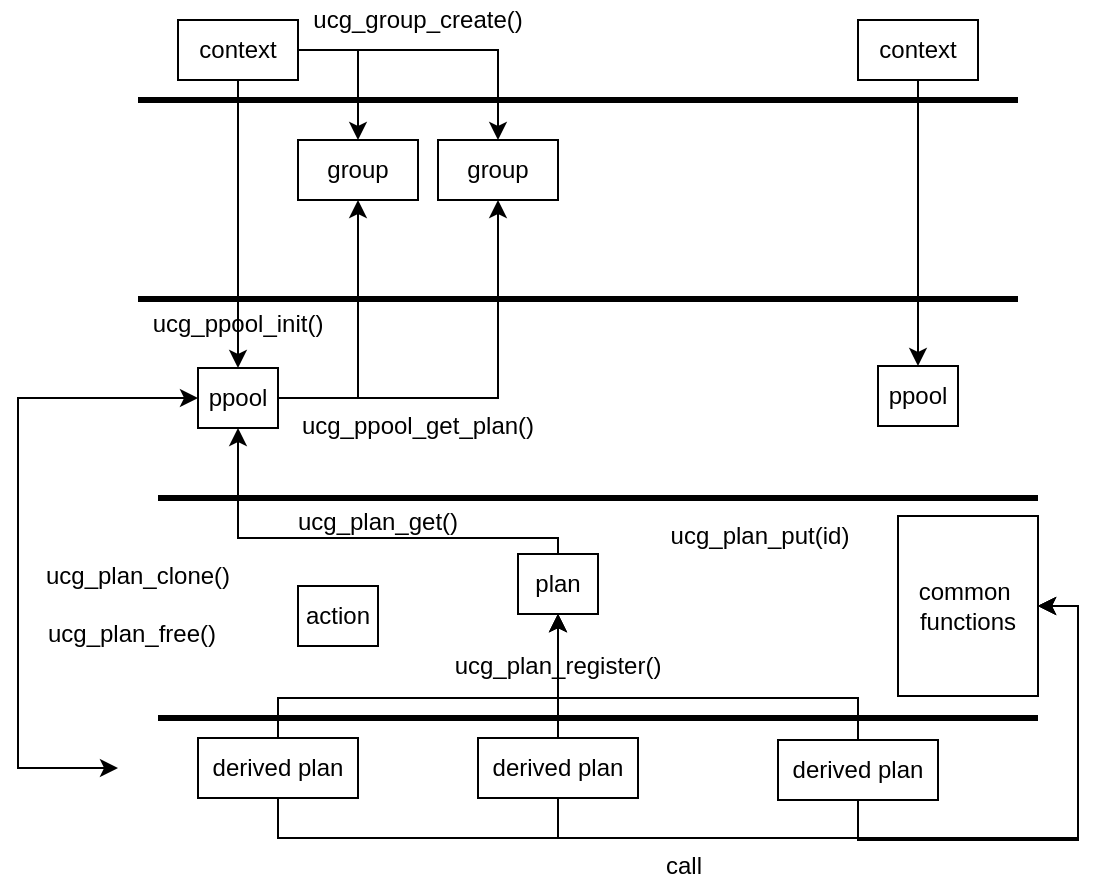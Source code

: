 <mxfile version="12.2.4" pages="2"><diagram id="s-GVUmJEa2JdEiTdODQj" name="Arch"><mxGraphModel dx="1127" dy="765" grid="1" gridSize="10" guides="1" tooltips="1" connect="1" arrows="1" fold="1" page="1" pageScale="1" pageWidth="827" pageHeight="1169" math="0" shadow="0"><root><mxCell id="w1Ytswdk_GIdebwkZiN6-0"/><mxCell id="w1Ytswdk_GIdebwkZiN6-1" parent="w1Ytswdk_GIdebwkZiN6-0"/><mxCell id="w1Ytswdk_GIdebwkZiN6-3" value="" style="endArrow=none;html=1;strokeWidth=3;" parent="w1Ytswdk_GIdebwkZiN6-1" edge="1"><mxGeometry width="50" height="50" relative="1" as="geometry"><mxPoint x="170" y="400" as="sourcePoint"/><mxPoint x="610" y="400" as="targetPoint"/></mxGeometry></mxCell><mxCell id="w1Ytswdk_GIdebwkZiN6-4" value="" style="endArrow=none;html=1;strokeWidth=3;" parent="w1Ytswdk_GIdebwkZiN6-1" edge="1"><mxGeometry width="50" height="50" relative="1" as="geometry"><mxPoint x="170" y="510" as="sourcePoint"/><mxPoint x="610" y="510" as="targetPoint"/></mxGeometry></mxCell><mxCell id="4LLLlS0zeZYLp6g276TQ-3" style="edgeStyle=orthogonalEdgeStyle;rounded=0;orthogonalLoop=1;jettySize=auto;html=1;exitX=0.5;exitY=0;exitDx=0;exitDy=0;entryX=0.5;entryY=1;entryDx=0;entryDy=0;strokeWidth=1;" parent="w1Ytswdk_GIdebwkZiN6-1" source="w1Ytswdk_GIdebwkZiN6-5" target="w1Ytswdk_GIdebwkZiN6-22" edge="1"><mxGeometry relative="1" as="geometry"><Array as="points"><mxPoint x="370" y="420"/><mxPoint x="210" y="420"/></Array></mxGeometry></mxCell><mxCell id="w1Ytswdk_GIdebwkZiN6-5" value="plan" style="rounded=0;whiteSpace=wrap;html=1;align=center;" parent="w1Ytswdk_GIdebwkZiN6-1" vertex="1"><mxGeometry x="350" y="428" width="40" height="30" as="geometry"/></mxCell><mxCell id="w1Ytswdk_GIdebwkZiN6-11" style="edgeStyle=orthogonalEdgeStyle;rounded=0;orthogonalLoop=1;jettySize=auto;html=1;exitX=0.5;exitY=0;exitDx=0;exitDy=0;entryX=0.5;entryY=1;entryDx=0;entryDy=0;strokeWidth=1;" parent="w1Ytswdk_GIdebwkZiN6-1" source="w1Ytswdk_GIdebwkZiN6-6" target="w1Ytswdk_GIdebwkZiN6-5" edge="1"><mxGeometry relative="1" as="geometry"><Array as="points"><mxPoint x="230" y="500"/><mxPoint x="370" y="500"/></Array></mxGeometry></mxCell><mxCell id="w1Ytswdk_GIdebwkZiN6-52" style="edgeStyle=orthogonalEdgeStyle;rounded=0;orthogonalLoop=1;jettySize=auto;html=1;exitX=0.5;exitY=1;exitDx=0;exitDy=0;entryX=1;entryY=0.5;entryDx=0;entryDy=0;strokeWidth=1;" parent="w1Ytswdk_GIdebwkZiN6-1" source="w1Ytswdk_GIdebwkZiN6-6" target="w1Ytswdk_GIdebwkZiN6-34" edge="1"><mxGeometry relative="1" as="geometry"/></mxCell><mxCell id="w1Ytswdk_GIdebwkZiN6-6" value="derived plan" style="rounded=0;whiteSpace=wrap;html=1;align=center;" parent="w1Ytswdk_GIdebwkZiN6-1" vertex="1"><mxGeometry x="190" y="520" width="80" height="30" as="geometry"/></mxCell><mxCell id="w1Ytswdk_GIdebwkZiN6-12" style="edgeStyle=orthogonalEdgeStyle;rounded=0;orthogonalLoop=1;jettySize=auto;html=1;exitX=0.5;exitY=0;exitDx=0;exitDy=0;entryX=0.5;entryY=1;entryDx=0;entryDy=0;strokeWidth=1;" parent="w1Ytswdk_GIdebwkZiN6-1" source="w1Ytswdk_GIdebwkZiN6-8" target="w1Ytswdk_GIdebwkZiN6-5" edge="1"><mxGeometry relative="1" as="geometry"/></mxCell><mxCell id="w1Ytswdk_GIdebwkZiN6-53" style="edgeStyle=orthogonalEdgeStyle;rounded=0;orthogonalLoop=1;jettySize=auto;html=1;exitX=0.5;exitY=1;exitDx=0;exitDy=0;entryX=1;entryY=0.5;entryDx=0;entryDy=0;strokeWidth=1;" parent="w1Ytswdk_GIdebwkZiN6-1" source="w1Ytswdk_GIdebwkZiN6-8" target="w1Ytswdk_GIdebwkZiN6-34" edge="1"><mxGeometry relative="1" as="geometry"/></mxCell><mxCell id="w1Ytswdk_GIdebwkZiN6-8" value="derived plan" style="rounded=0;whiteSpace=wrap;html=1;align=center;strokeWidth=1;" parent="w1Ytswdk_GIdebwkZiN6-1" vertex="1"><mxGeometry x="330" y="520" width="80" height="30" as="geometry"/></mxCell><mxCell id="w1Ytswdk_GIdebwkZiN6-13" style="edgeStyle=orthogonalEdgeStyle;rounded=0;orthogonalLoop=1;jettySize=auto;html=1;exitX=0.5;exitY=0;exitDx=0;exitDy=0;entryX=0.5;entryY=1;entryDx=0;entryDy=0;strokeWidth=1;" parent="w1Ytswdk_GIdebwkZiN6-1" source="w1Ytswdk_GIdebwkZiN6-10" target="w1Ytswdk_GIdebwkZiN6-5" edge="1"><mxGeometry relative="1" as="geometry"><Array as="points"><mxPoint x="520" y="500"/><mxPoint x="370" y="500"/></Array></mxGeometry></mxCell><mxCell id="w1Ytswdk_GIdebwkZiN6-51" style="edgeStyle=orthogonalEdgeStyle;rounded=0;orthogonalLoop=1;jettySize=auto;html=1;exitX=0.5;exitY=1;exitDx=0;exitDy=0;entryX=1;entryY=0.5;entryDx=0;entryDy=0;strokeWidth=1;" parent="w1Ytswdk_GIdebwkZiN6-1" source="w1Ytswdk_GIdebwkZiN6-10" target="w1Ytswdk_GIdebwkZiN6-34" edge="1"><mxGeometry relative="1" as="geometry"/></mxCell><mxCell id="w1Ytswdk_GIdebwkZiN6-10" value="derived plan" style="rounded=0;whiteSpace=wrap;html=1;align=center;" parent="w1Ytswdk_GIdebwkZiN6-1" vertex="1"><mxGeometry x="480" y="521" width="80" height="30" as="geometry"/></mxCell><mxCell id="w1Ytswdk_GIdebwkZiN6-16" value="ucg_plan_register()" style="text;html=1;strokeColor=none;fillColor=none;align=center;verticalAlign=middle;whiteSpace=wrap;rounded=0;" parent="w1Ytswdk_GIdebwkZiN6-1" vertex="1"><mxGeometry x="350" y="474" width="40" height="20" as="geometry"/></mxCell><mxCell id="w1Ytswdk_GIdebwkZiN6-20" value="ucg_plan_put(id)" style="text;html=1;strokeColor=none;fillColor=none;align=center;verticalAlign=middle;whiteSpace=wrap;rounded=0;" parent="w1Ytswdk_GIdebwkZiN6-1" vertex="1"><mxGeometry x="451" y="409" width="40" height="20" as="geometry"/></mxCell><mxCell id="4LLLlS0zeZYLp6g276TQ-1" style="edgeStyle=orthogonalEdgeStyle;rounded=0;orthogonalLoop=1;jettySize=auto;html=1;exitX=1;exitY=0.5;exitDx=0;exitDy=0;entryX=0.5;entryY=1;entryDx=0;entryDy=0;strokeWidth=1;" parent="w1Ytswdk_GIdebwkZiN6-1" source="w1Ytswdk_GIdebwkZiN6-22" target="w1Ytswdk_GIdebwkZiN6-39" edge="1"><mxGeometry relative="1" as="geometry"/></mxCell><mxCell id="4LLLlS0zeZYLp6g276TQ-2" style="edgeStyle=orthogonalEdgeStyle;rounded=0;orthogonalLoop=1;jettySize=auto;html=1;exitX=1;exitY=0.5;exitDx=0;exitDy=0;entryX=0.5;entryY=1;entryDx=0;entryDy=0;strokeWidth=1;" parent="w1Ytswdk_GIdebwkZiN6-1" source="w1Ytswdk_GIdebwkZiN6-22" target="w1Ytswdk_GIdebwkZiN6-43" edge="1"><mxGeometry relative="1" as="geometry"/></mxCell><mxCell id="4LLLlS0zeZYLp6g276TQ-9" style="edgeStyle=orthogonalEdgeStyle;rounded=0;orthogonalLoop=1;jettySize=auto;html=1;exitX=0;exitY=0.5;exitDx=0;exitDy=0;strokeWidth=1;startArrow=classic;startFill=1;" parent="w1Ytswdk_GIdebwkZiN6-1" source="w1Ytswdk_GIdebwkZiN6-22" edge="1"><mxGeometry relative="1" as="geometry"><mxPoint x="150" y="535" as="targetPoint"/><Array as="points"><mxPoint x="100" y="350"/><mxPoint x="100" y="535"/></Array></mxGeometry></mxCell><mxCell id="w1Ytswdk_GIdebwkZiN6-22" value="ppool" style="rounded=0;whiteSpace=wrap;html=1;align=center;" parent="w1Ytswdk_GIdebwkZiN6-1" vertex="1"><mxGeometry x="190" y="335" width="40" height="30" as="geometry"/></mxCell><mxCell id="w1Ytswdk_GIdebwkZiN6-23" value="ppool" style="rounded=0;whiteSpace=wrap;html=1;align=center;" parent="w1Ytswdk_GIdebwkZiN6-1" vertex="1"><mxGeometry x="530" y="334" width="40" height="30" as="geometry"/></mxCell><mxCell id="w1Ytswdk_GIdebwkZiN6-42" style="edgeStyle=orthogonalEdgeStyle;rounded=0;orthogonalLoop=1;jettySize=auto;html=1;exitX=0.5;exitY=1;exitDx=0;exitDy=0;entryX=0.5;entryY=0;entryDx=0;entryDy=0;strokeWidth=1;" parent="w1Ytswdk_GIdebwkZiN6-1" source="w1Ytswdk_GIdebwkZiN6-24" target="w1Ytswdk_GIdebwkZiN6-22" edge="1"><mxGeometry relative="1" as="geometry"/></mxCell><mxCell id="w1Ytswdk_GIdebwkZiN6-45" style="edgeStyle=orthogonalEdgeStyle;rounded=0;orthogonalLoop=1;jettySize=auto;html=1;exitX=1;exitY=0.5;exitDx=0;exitDy=0;entryX=0.5;entryY=0;entryDx=0;entryDy=0;strokeWidth=1;" parent="w1Ytswdk_GIdebwkZiN6-1" source="w1Ytswdk_GIdebwkZiN6-24" target="w1Ytswdk_GIdebwkZiN6-39" edge="1"><mxGeometry relative="1" as="geometry"/></mxCell><mxCell id="w1Ytswdk_GIdebwkZiN6-46" style="edgeStyle=orthogonalEdgeStyle;rounded=0;orthogonalLoop=1;jettySize=auto;html=1;exitX=1;exitY=0.5;exitDx=0;exitDy=0;entryX=0.5;entryY=0;entryDx=0;entryDy=0;strokeWidth=1;" parent="w1Ytswdk_GIdebwkZiN6-1" source="w1Ytswdk_GIdebwkZiN6-24" target="w1Ytswdk_GIdebwkZiN6-43" edge="1"><mxGeometry relative="1" as="geometry"/></mxCell><mxCell id="w1Ytswdk_GIdebwkZiN6-24" value="context" style="rounded=0;whiteSpace=wrap;html=1;align=center;" parent="w1Ytswdk_GIdebwkZiN6-1" vertex="1"><mxGeometry x="180" y="161" width="60" height="30" as="geometry"/></mxCell><mxCell id="w1Ytswdk_GIdebwkZiN6-30" style="edgeStyle=orthogonalEdgeStyle;rounded=0;orthogonalLoop=1;jettySize=auto;html=1;exitX=0.5;exitY=1;exitDx=0;exitDy=0;strokeWidth=1;" parent="w1Ytswdk_GIdebwkZiN6-1" source="w1Ytswdk_GIdebwkZiN6-26" target="w1Ytswdk_GIdebwkZiN6-23" edge="1"><mxGeometry relative="1" as="geometry"/></mxCell><mxCell id="w1Ytswdk_GIdebwkZiN6-26" value="context" style="rounded=0;whiteSpace=wrap;html=1;align=center;" parent="w1Ytswdk_GIdebwkZiN6-1" vertex="1"><mxGeometry x="520" y="161" width="60" height="30" as="geometry"/></mxCell><mxCell id="w1Ytswdk_GIdebwkZiN6-32" value="" style="endArrow=none;html=1;strokeWidth=3;" parent="w1Ytswdk_GIdebwkZiN6-1" edge="1"><mxGeometry width="50" height="50" relative="1" as="geometry"><mxPoint x="160" y="300.5" as="sourcePoint"/><mxPoint x="600" y="300.5" as="targetPoint"/></mxGeometry></mxCell><mxCell id="w1Ytswdk_GIdebwkZiN6-34" value="common&amp;nbsp;&lt;br&gt;functions" style="rounded=0;whiteSpace=wrap;html=1;align=center;" parent="w1Ytswdk_GIdebwkZiN6-1" vertex="1"><mxGeometry x="540" y="409" width="70" height="90" as="geometry"/></mxCell><mxCell id="w1Ytswdk_GIdebwkZiN6-38" value="" style="endArrow=none;html=1;strokeWidth=3;" parent="w1Ytswdk_GIdebwkZiN6-1" edge="1"><mxGeometry width="50" height="50" relative="1" as="geometry"><mxPoint x="160" y="201" as="sourcePoint"/><mxPoint x="600" y="201" as="targetPoint"/></mxGeometry></mxCell><mxCell id="w1Ytswdk_GIdebwkZiN6-39" value="group" style="rounded=0;whiteSpace=wrap;html=1;align=center;" parent="w1Ytswdk_GIdebwkZiN6-1" vertex="1"><mxGeometry x="240" y="221" width="60" height="30" as="geometry"/></mxCell><mxCell id="w1Ytswdk_GIdebwkZiN6-37" value="ucg_ppool_init()" style="text;html=1;strokeColor=none;fillColor=none;align=center;verticalAlign=middle;whiteSpace=wrap;rounded=0;" parent="w1Ytswdk_GIdebwkZiN6-1" vertex="1"><mxGeometry x="190" y="303" width="40" height="20" as="geometry"/></mxCell><mxCell id="w1Ytswdk_GIdebwkZiN6-43" value="group" style="rounded=0;whiteSpace=wrap;html=1;align=center;" parent="w1Ytswdk_GIdebwkZiN6-1" vertex="1"><mxGeometry x="310" y="221" width="60" height="30" as="geometry"/></mxCell><mxCell id="w1Ytswdk_GIdebwkZiN6-47" value="ucg_group_create()" style="text;html=1;strokeColor=none;fillColor=none;align=center;verticalAlign=middle;whiteSpace=wrap;rounded=0;" parent="w1Ytswdk_GIdebwkZiN6-1" vertex="1"><mxGeometry x="280" y="151" width="40" height="20" as="geometry"/></mxCell><mxCell id="w1Ytswdk_GIdebwkZiN6-50" value="ucg_ppool_get_plan()" style="text;html=1;strokeColor=none;fillColor=none;align=center;verticalAlign=middle;whiteSpace=wrap;rounded=0;" parent="w1Ytswdk_GIdebwkZiN6-1" vertex="1"><mxGeometry x="280" y="354" width="40" height="20" as="geometry"/></mxCell><mxCell id="w1Ytswdk_GIdebwkZiN6-54" value="call" style="text;html=1;strokeColor=none;fillColor=none;align=center;verticalAlign=middle;whiteSpace=wrap;rounded=0;" parent="w1Ytswdk_GIdebwkZiN6-1" vertex="1"><mxGeometry x="413" y="574" width="40" height="20" as="geometry"/></mxCell><mxCell id="w1Ytswdk_GIdebwkZiN6-55" value="action" style="rounded=0;whiteSpace=wrap;html=1;align=center;" parent="w1Ytswdk_GIdebwkZiN6-1" vertex="1"><mxGeometry x="240" y="444" width="40" height="30" as="geometry"/></mxCell><mxCell id="4LLLlS0zeZYLp6g276TQ-0" value="ucg_plan_get()" style="text;html=1;strokeColor=none;fillColor=none;align=center;verticalAlign=middle;whiteSpace=wrap;rounded=0;" parent="w1Ytswdk_GIdebwkZiN6-1" vertex="1"><mxGeometry x="260" y="402" width="40" height="20" as="geometry"/></mxCell><mxCell id="4LLLlS0zeZYLp6g276TQ-10" value="ucg_plan_free()" style="text;html=1;strokeColor=none;fillColor=none;align=center;verticalAlign=middle;whiteSpace=wrap;rounded=0;" parent="w1Ytswdk_GIdebwkZiN6-1" vertex="1"><mxGeometry x="137" y="458" width="40" height="20" as="geometry"/></mxCell><mxCell id="4LLLlS0zeZYLp6g276TQ-14" value="ucg_plan_clone()" style="text;html=1;strokeColor=none;fillColor=none;align=center;verticalAlign=middle;whiteSpace=wrap;rounded=0;" parent="w1Ytswdk_GIdebwkZiN6-1" vertex="1"><mxGeometry x="140" y="429" width="40" height="20" as="geometry"/></mxCell></root></mxGraphModel></diagram><diagram id="C5RBs43oDa-KdzZeNtuy" name="UML Class"><mxGraphModel dx="1954" dy="765" grid="1" gridSize="10" guides="1" tooltips="1" connect="1" arrows="1" fold="1" page="1" pageScale="1" pageWidth="827" pageHeight="1169" math="0" shadow="0"><root><mxCell id="WIyWlLk6GJQsqaUBKTNV-0"/><mxCell id="WIyWlLk6GJQsqaUBKTNV-1" parent="WIyWlLk6GJQsqaUBKTNV-0"/><mxCell id="Vwk1Hd8nWkQz0ejxgRe8-0" value="ucg_plan_action_core_t" style="swimlane;fontStyle=0;childLayout=stackLayout;horizontal=1;startSize=26;fillColor=none;horizontalStack=0;resizeParent=1;resizeParentMax=0;resizeLast=0;collapsible=1;marginBottom=0;" parent="WIyWlLk6GJQsqaUBKTNV-1" vertex="1"><mxGeometry x="427" y="14" width="200" height="104" as="geometry"/></mxCell><mxCell id="Vwk1Hd8nWkQz0ejxgRe8-1" value="+ type: ucg_plan_action_type_t" style="text;strokeColor=none;fillColor=none;align=left;verticalAlign=top;spacingLeft=4;spacingRight=4;overflow=hidden;rotatable=0;points=[[0,0.5],[1,0.5]];portConstraint=eastwest;" parent="Vwk1Hd8nWkQz0ejxgRe8-0" vertex="1"><mxGeometry y="26" width="200" height="26" as="geometry"/></mxCell><mxCell id="Vwk1Hd8nWkQz0ejxgRe8-2" value="+ count: int" style="text;strokeColor=none;fillColor=none;align=left;verticalAlign=top;spacingLeft=4;spacingRight=4;overflow=hidden;rotatable=0;points=[[0,0.5],[1,0.5]];portConstraint=eastwest;" parent="Vwk1Hd8nWkQz0ejxgRe8-0" vertex="1"><mxGeometry y="52" width="200" height="26" as="geometry"/></mxCell><mxCell id="Vwk1Hd8nWkQz0ejxgRe8-112" value="+ peers: ucg_rank_t[64]" style="text;strokeColor=none;fillColor=none;align=left;verticalAlign=top;spacingLeft=4;spacingRight=4;overflow=hidden;rotatable=0;points=[[0,0.5],[1,0.5]];portConstraint=eastwest;" parent="Vwk1Hd8nWkQz0ejxgRe8-0" vertex="1"><mxGeometry y="78" width="200" height="26" as="geometry"/></mxCell><mxCell id="Vwk1Hd8nWkQz0ejxgRe8-4" value="ucg_plan_action_t" style="swimlane;fontStyle=0;childLayout=stackLayout;horizontal=1;startSize=26;fillColor=none;horizontalStack=0;resizeParent=1;resizeParentMax=0;resizeLast=0;collapsible=1;marginBottom=0;" parent="WIyWlLk6GJQsqaUBKTNV-1" vertex="1"><mxGeometry x="88" y="40" width="220" height="130" as="geometry"><mxRectangle x="80" y="806" width="120" height="26" as="alternateBounds"/></mxGeometry></mxCell><mxCell id="Vwk1Hd8nWkQz0ejxgRe8-5" value="+ core: ucg_plan_action_core_t*" style="text;strokeColor=none;fillColor=none;align=left;verticalAlign=top;spacingLeft=4;spacingRight=4;overflow=hidden;rotatable=0;points=[[0,0.5],[1,0.5]];portConstraint=eastwest;" parent="Vwk1Hd8nWkQz0ejxgRe8-4" vertex="1"><mxGeometry y="26" width="220" height="26" as="geometry"/></mxCell><mxCell id="Vwk1Hd8nWkQz0ejxgRe8-6" value="+ mh: ucg_mh_t*" style="text;strokeColor=none;fillColor=none;align=left;verticalAlign=top;spacingLeft=4;spacingRight=4;overflow=hidden;rotatable=0;points=[[0,0.5],[1,0.5]];portConstraint=eastwest;" parent="Vwk1Hd8nWkQz0ejxgRe8-4" vertex="1"><mxGeometry y="52" width="220" height="26" as="geometry"/></mxCell><object label="+ datav:  ucg_plan_action_datav[64]" ucg_plan_action_datav="1234" id="Vwk1Hd8nWkQz0ejxgRe8-16"><mxCell style="text;strokeColor=none;fillColor=none;align=left;verticalAlign=top;spacingLeft=4;spacingRight=4;overflow=hidden;rotatable=0;points=[[0,0.5],[1,0.5]];portConstraint=eastwest;" parent="Vwk1Hd8nWkQz0ejxgRe8-4" vertex="1"><mxGeometry y="78" width="220" height="26" as="geometry"/></mxCell></object><mxCell id="Vwk1Hd8nWkQz0ejxgRe8-17" value="+ list:  ucs_lisk_link_t" style="text;strokeColor=none;fillColor=none;align=left;verticalAlign=top;spacingLeft=4;spacingRight=4;overflow=hidden;rotatable=0;points=[[0,0.5],[1,0.5]];portConstraint=eastwest;" parent="Vwk1Hd8nWkQz0ejxgRe8-4" vertex="1"><mxGeometry y="104" width="220" height="26" as="geometry"/></mxCell><mxCell id="Vwk1Hd8nWkQz0ejxgRe8-192" value="" style="edgeStyle=orthogonalEdgeStyle;rounded=0;jumpStyle=arc;orthogonalLoop=1;jettySize=auto;html=1;endArrow=open;endFill=0;strokeColor=#000000;" parent="WIyWlLk6GJQsqaUBKTNV-1" source="Vwk1Hd8nWkQz0ejxgRe8-18" target="Vwk1Hd8nWkQz0ejxgRe8-191" edge="1"><mxGeometry relative="1" as="geometry"/></mxCell><mxCell id="Vwk1Hd8nWkQz0ejxgRe8-193" value="0..n" style="edgeLabel;html=1;align=center;verticalAlign=middle;resizable=0;points=[];" parent="Vwk1Hd8nWkQz0ejxgRe8-192" vertex="1" connectable="0"><mxGeometry x="-0.737" y="2" relative="1" as="geometry"><mxPoint x="4.5" y="-7" as="offset"/></mxGeometry></mxCell><mxCell id="Vwk1Hd8nWkQz0ejxgRe8-194" value="register" style="edgeLabel;align=center;verticalAlign=middle;resizable=0;points=[];html=1;" parent="Vwk1Hd8nWkQz0ejxgRe8-192" vertex="1" connectable="0"><mxGeometry x="0.171" relative="1" as="geometry"><mxPoint x="8" y="-5" as="offset"/></mxGeometry></mxCell><mxCell id="Vwk1Hd8nWkQz0ejxgRe8-195" value="1" style="edgeLabel;html=1;align=center;verticalAlign=middle;resizable=0;points=[];" parent="Vwk1Hd8nWkQz0ejxgRe8-192" vertex="1" connectable="0"><mxGeometry x="0.786" relative="1" as="geometry"><mxPoint y="-5" as="offset"/></mxGeometry></mxCell><mxCell id="Vwk1Hd8nWkQz0ejxgRe8-18" value="ucg_plan_t" style="swimlane;fontStyle=0;childLayout=stackLayout;horizontal=1;startSize=26;fillColor=none;horizontalStack=0;resizeParent=1;resizeParentMax=0;resizeLast=0;collapsible=1;marginBottom=0;" parent="WIyWlLk6GJQsqaUBKTNV-1" vertex="1"><mxGeometry x="118" y="360" width="200" height="130" as="geometry"><mxRectangle x="118" y="360" width="80" height="26" as="alternateBounds"/></mxGeometry></mxCell><mxCell id="Vwk1Hd8nWkQz0ejxgRe8-19" value="+ core: ucg_plan_core_t*" style="text;strokeColor=none;fillColor=none;align=left;verticalAlign=top;spacingLeft=4;spacingRight=4;overflow=hidden;rotatable=0;points=[[0,0.5],[1,0.5]];portConstraint=eastwest;" parent="Vwk1Hd8nWkQz0ejxgRe8-18" vertex="1"><mxGeometry y="26" width="200" height="26" as="geometry"/></mxCell><mxCell id="Vwk1Hd8nWkQz0ejxgRe8-20" value="+ pack_state: ucg_dt_state_t" style="text;strokeColor=none;fillColor=none;align=left;verticalAlign=top;spacingLeft=4;spacingRight=4;overflow=hidden;rotatable=0;points=[[0,0.5],[1,0.5]];portConstraint=eastwest;" parent="Vwk1Hd8nWkQz0ejxgRe8-18" vertex="1"><mxGeometry y="52" width="200" height="26" as="geometry"/></mxCell><mxCell id="Vwk1Hd8nWkQz0ejxgRe8-21" value="+ unpack_state:  ucg_dt_state_t" style="text;strokeColor=none;fillColor=none;align=left;verticalAlign=top;spacingLeft=4;spacingRight=4;overflow=hidden;rotatable=0;points=[[0,0.5],[1,0.5]];portConstraint=eastwest;" parent="Vwk1Hd8nWkQz0ejxgRe8-18" vertex="1"><mxGeometry y="78" width="200" height="26" as="geometry"/></mxCell><mxCell id="Vwk1Hd8nWkQz0ejxgRe8-22" value="+ action_list:  ucs_lisk_link_t" style="text;strokeColor=none;fillColor=none;align=left;verticalAlign=top;spacingLeft=4;spacingRight=4;overflow=hidden;rotatable=0;points=[[0,0.5],[1,0.5]];portConstraint=eastwest;" parent="Vwk1Hd8nWkQz0ejxgRe8-18" vertex="1"><mxGeometry y="104" width="200" height="26" as="geometry"/></mxCell><mxCell id="Vwk1Hd8nWkQz0ejxgRe8-37" value="ucg_plan_bcast_t" style="swimlane;fontStyle=0;childLayout=stackLayout;horizontal=1;startSize=26;fillColor=none;horizontalStack=0;resizeParent=1;resizeParentMax=0;resizeLast=0;collapsible=1;marginBottom=0;" parent="WIyWlLk6GJQsqaUBKTNV-1" vertex="1"><mxGeometry x="-50" y="640" width="230" height="78" as="geometry"/></mxCell><mxCell id="Vwk1Hd8nWkQz0ejxgRe8-38" value="+ super: ucg_plan_t" style="text;strokeColor=none;fillColor=none;align=left;verticalAlign=top;spacingLeft=4;spacingRight=4;overflow=hidden;rotatable=0;points=[[0,0.5],[1,0.5]];portConstraint=eastwest;" parent="Vwk1Hd8nWkQz0ejxgRe8-37" vertex="1"><mxGeometry y="26" width="230" height="26" as="geometry"/></mxCell><mxCell id="Vwk1Hd8nWkQz0ejxgRe8-39" value="+ params: ucg_plan_bcast_params_t" style="text;strokeColor=none;fillColor=none;align=left;verticalAlign=top;spacingLeft=4;spacingRight=4;overflow=hidden;rotatable=0;points=[[0,0.5],[1,0.5]];portConstraint=eastwest;" parent="Vwk1Hd8nWkQz0ejxgRe8-37" vertex="1"><mxGeometry y="52" width="230" height="26" as="geometry"/></mxCell><mxCell id="Vwk1Hd8nWkQz0ejxgRe8-42" value="ucg_plan_allreduce_t" style="swimlane;fontStyle=0;childLayout=stackLayout;horizontal=1;startSize=26;fillColor=none;horizontalStack=0;resizeParent=1;resizeParentMax=0;resizeLast=0;collapsible=1;marginBottom=0;" parent="WIyWlLk6GJQsqaUBKTNV-1" vertex="1"><mxGeometry x="230" y="640" width="230" height="78" as="geometry"><mxRectangle x="384" y="212" width="140" height="26" as="alternateBounds"/></mxGeometry></mxCell><mxCell id="Vwk1Hd8nWkQz0ejxgRe8-43" value="+ super: ucg_plan_t" style="text;strokeColor=none;fillColor=none;align=left;verticalAlign=top;spacingLeft=4;spacingRight=4;overflow=hidden;rotatable=0;points=[[0,0.5],[1,0.5]];portConstraint=eastwest;" parent="Vwk1Hd8nWkQz0ejxgRe8-42" vertex="1"><mxGeometry y="26" width="230" height="26" as="geometry"/></mxCell><mxCell id="Vwk1Hd8nWkQz0ejxgRe8-44" value="+ params: ucg_plan_allreduce_params_t" style="text;strokeColor=none;fillColor=none;align=left;verticalAlign=top;spacingLeft=4;spacingRight=4;overflow=hidden;rotatable=0;points=[[0,0.5],[1,0.5]];portConstraint=eastwest;" parent="Vwk1Hd8nWkQz0ejxgRe8-42" vertex="1"><mxGeometry y="52" width="230" height="26" as="geometry"/></mxCell><mxCell id="Vwk1Hd8nWkQz0ejxgRe8-47" value="ucg_plan_bcast_tree_t" style="swimlane;fontStyle=0;childLayout=stackLayout;horizontal=1;startSize=26;fillColor=none;horizontalStack=0;resizeParent=1;resizeParentMax=0;resizeLast=0;collapsible=1;marginBottom=0;" parent="WIyWlLk6GJQsqaUBKTNV-1" vertex="1"><mxGeometry x="-50" y="770" width="230" height="78" as="geometry"/></mxCell><mxCell id="Vwk1Hd8nWkQz0ejxgRe8-48" value="+ super: ucg_plan_bcast_t" style="text;strokeColor=none;fillColor=none;align=left;verticalAlign=top;spacingLeft=4;spacingRight=4;overflow=hidden;rotatable=0;points=[[0,0.5],[1,0.5]];portConstraint=eastwest;" parent="Vwk1Hd8nWkQz0ejxgRe8-47" vertex="1"><mxGeometry y="26" width="230" height="26" as="geometry"/></mxCell><mxCell id="Vwk1Hd8nWkQz0ejxgRe8-49" value="+ calc_node():  calc_node_cb_t" style="text;strokeColor=none;fillColor=none;align=left;verticalAlign=top;spacingLeft=4;spacingRight=4;overflow=hidden;rotatable=0;points=[[0,0.5],[1,0.5]];portConstraint=eastwest;" parent="Vwk1Hd8nWkQz0ejxgRe8-47" vertex="1"><mxGeometry y="52" width="230" height="26" as="geometry"/></mxCell><mxCell id="Vwk1Hd8nWkQz0ejxgRe8-50" value="ucg_plan_bcast_params_t" style="swimlane;fontStyle=0;childLayout=stackLayout;horizontal=1;startSize=26;fillColor=none;horizontalStack=0;resizeParent=1;resizeParentMax=0;resizeLast=0;collapsible=1;marginBottom=0;" parent="WIyWlLk6GJQsqaUBKTNV-1" vertex="1"><mxGeometry x="700" y="540" width="230" height="164" as="geometry"/></mxCell><mxCell id="Vwk1Hd8nWkQz0ejxgRe8-51" value="+ super: ucg_plan_params_t" style="text;strokeColor=none;fillColor=none;align=left;verticalAlign=top;spacingLeft=4;spacingRight=4;overflow=hidden;rotatable=0;points=[[0,0.5],[1,0.5]];portConstraint=eastwest;" parent="Vwk1Hd8nWkQz0ejxgRe8-50" vertex="1"><mxGeometry y="26" width="230" height="26" as="geometry"/></mxCell><mxCell id="Vwk1Hd8nWkQz0ejxgRe8-179" value="+ root: ucg_rank_t  " style="text;strokeColor=none;fillColor=none;align=left;verticalAlign=top;spacingLeft=4;spacingRight=4;overflow=hidden;rotatable=0;points=[[0,0.5],[1,0.5]];portConstraint=eastwest;" parent="Vwk1Hd8nWkQz0ejxgRe8-50" vertex="1"><mxGeometry y="52" width="230" height="28" as="geometry"/></mxCell><mxCell id="Vwk1Hd8nWkQz0ejxgRe8-180" value="+ buffer:  void*" style="text;strokeColor=none;fillColor=none;align=left;verticalAlign=top;spacingLeft=4;spacingRight=4;overflow=hidden;rotatable=0;points=[[0,0.5],[1,0.5]];portConstraint=eastwest;" parent="Vwk1Hd8nWkQz0ejxgRe8-50" vertex="1"><mxGeometry y="80" width="230" height="28" as="geometry"/></mxCell><mxCell id="Vwk1Hd8nWkQz0ejxgRe8-52" value="+ datatype:  ucg_datatype_t" style="text;strokeColor=none;fillColor=none;align=left;verticalAlign=top;spacingLeft=4;spacingRight=4;overflow=hidden;rotatable=0;points=[[0,0.5],[1,0.5]];portConstraint=eastwest;" parent="Vwk1Hd8nWkQz0ejxgRe8-50" vertex="1"><mxGeometry y="108" width="230" height="28" as="geometry"/></mxCell><mxCell id="Vwk1Hd8nWkQz0ejxgRe8-181" value="+ count:  int" style="text;strokeColor=none;fillColor=none;align=left;verticalAlign=top;spacingLeft=4;spacingRight=4;overflow=hidden;rotatable=0;points=[[0,0.5],[1,0.5]];portConstraint=eastwest;" parent="Vwk1Hd8nWkQz0ejxgRe8-50" vertex="1"><mxGeometry y="136" width="230" height="28" as="geometry"/></mxCell><mxCell id="Vwk1Hd8nWkQz0ejxgRe8-54" value="ucg_plan_allreduce_params_t" style="swimlane;fontStyle=0;childLayout=stackLayout;horizontal=1;startSize=26;fillColor=none;horizontalStack=0;resizeParent=1;resizeParentMax=0;resizeLast=0;collapsible=1;marginBottom=0;" parent="WIyWlLk6GJQsqaUBKTNV-1" vertex="1"><mxGeometry x="950" y="540" width="290" height="182" as="geometry"/></mxCell><mxCell id="Vwk1Hd8nWkQz0ejxgRe8-55" value="+ super: ucg_plan_params_t" style="text;strokeColor=none;fillColor=none;align=left;verticalAlign=top;spacingLeft=4;spacingRight=4;overflow=hidden;rotatable=0;points=[[0,0.5],[1,0.5]];portConstraint=eastwest;" parent="Vwk1Hd8nWkQz0ejxgRe8-54" vertex="1"><mxGeometry y="26" width="290" height="26" as="geometry"/></mxCell><mxCell id="Vwk1Hd8nWkQz0ejxgRe8-56" value="+ send_buffer: const void*" style="text;strokeColor=none;fillColor=none;align=left;verticalAlign=top;spacingLeft=4;spacingRight=4;overflow=hidden;rotatable=0;points=[[0,0.5],[1,0.5]];portConstraint=eastwest;" parent="Vwk1Hd8nWkQz0ejxgRe8-54" vertex="1"><mxGeometry y="52" width="290" height="26" as="geometry"/></mxCell><mxCell id="Vwk1Hd8nWkQz0ejxgRe8-182" value="+ recv_buffer: void*" style="text;strokeColor=none;fillColor=none;align=left;verticalAlign=top;spacingLeft=4;spacingRight=4;overflow=hidden;rotatable=0;points=[[0,0.5],[1,0.5]];portConstraint=eastwest;" parent="Vwk1Hd8nWkQz0ejxgRe8-54" vertex="1"><mxGeometry y="78" width="290" height="26" as="geometry"/></mxCell><mxCell id="Vwk1Hd8nWkQz0ejxgRe8-183" value="+ count: int" style="text;strokeColor=none;fillColor=none;align=left;verticalAlign=top;spacingLeft=4;spacingRight=4;overflow=hidden;rotatable=0;points=[[0,0.5],[1,0.5]];portConstraint=eastwest;" parent="Vwk1Hd8nWkQz0ejxgRe8-54" vertex="1"><mxGeometry y="104" width="290" height="26" as="geometry"/></mxCell><mxCell id="Vwk1Hd8nWkQz0ejxgRe8-184" value="+ dtype: ucg_datatype_t*" style="text;strokeColor=none;fillColor=none;align=left;verticalAlign=top;spacingLeft=4;spacingRight=4;overflow=hidden;rotatable=0;points=[[0,0.5],[1,0.5]];portConstraint=eastwest;" parent="Vwk1Hd8nWkQz0ejxgRe8-54" vertex="1"><mxGeometry y="130" width="290" height="26" as="geometry"/></mxCell><mxCell id="Vwk1Hd8nWkQz0ejxgRe8-185" value="+ op: ucg_op_t*" style="text;strokeColor=none;fillColor=none;align=left;verticalAlign=top;spacingLeft=4;spacingRight=4;overflow=hidden;rotatable=0;points=[[0,0.5],[1,0.5]];portConstraint=eastwest;" parent="Vwk1Hd8nWkQz0ejxgRe8-54" vertex="1"><mxGeometry y="156" width="290" height="26" as="geometry"/></mxCell><mxCell id="Vwk1Hd8nWkQz0ejxgRe8-57" value="ucg_plan_params_t" style="swimlane;fontStyle=0;childLayout=stackLayout;horizontal=1;startSize=26;fillColor=none;horizontalStack=0;resizeParent=1;resizeParentMax=0;resizeLast=0;collapsible=1;marginBottom=0;" parent="WIyWlLk6GJQsqaUBKTNV-1" vertex="1"><mxGeometry x="830" y="370" width="230" height="104" as="geometry"><mxRectangle x="840" y="470" width="140" height="26" as="alternateBounds"/></mxGeometry></mxCell><mxCell id="Vwk1Hd8nWkQz0ejxgRe8-58" value="+ type: ucg_plan_type_t" style="text;strokeColor=none;fillColor=none;align=left;verticalAlign=top;spacingLeft=4;spacingRight=4;overflow=hidden;rotatable=0;points=[[0,0.5],[1,0.5]];portConstraint=eastwest;" parent="Vwk1Hd8nWkQz0ejxgRe8-57" vertex="1"><mxGeometry y="26" width="230" height="26" as="geometry"/></mxCell><mxCell id="Vwk1Hd8nWkQz0ejxgRe8-59" value="+ config: void*" style="text;strokeColor=none;fillColor=none;align=left;verticalAlign=top;spacingLeft=4;spacingRight=4;overflow=hidden;rotatable=0;points=[[0,0.5],[1,0.5]];portConstraint=eastwest;" parent="Vwk1Hd8nWkQz0ejxgRe8-57" vertex="1"><mxGeometry y="52" width="230" height="26" as="geometry"/></mxCell><mxCell id="Vwk1Hd8nWkQz0ejxgRe8-60" value="+ members: ucg_group_members_t" style="text;strokeColor=none;fillColor=none;align=left;verticalAlign=top;spacingLeft=4;spacingRight=4;overflow=hidden;rotatable=0;points=[[0,0.5],[1,0.5]];portConstraint=eastwest;" parent="Vwk1Hd8nWkQz0ejxgRe8-57" vertex="1"><mxGeometry y="78" width="230" height="26" as="geometry"/></mxCell><mxCell id="Vwk1Hd8nWkQz0ejxgRe8-72" value="ucg_plan_core_t" style="swimlane;fontStyle=0;align=center;verticalAlign=top;childLayout=stackLayout;horizontal=1;startSize=26;horizontalStack=0;resizeParent=1;resizeParentMax=0;resizeLast=0;collapsible=1;marginBottom=0;" parent="WIyWlLk6GJQsqaUBKTNV-1" vertex="1"><mxGeometry x="414" y="360" width="261" height="190" as="geometry"/></mxCell><mxCell id="Vwk1Hd8nWkQz0ejxgRe8-73" value="+ type: ucg_plan_type_t " style="text;strokeColor=none;fillColor=none;align=left;verticalAlign=top;spacingLeft=4;spacingRight=4;overflow=hidden;rotatable=0;points=[[0,0.5],[1,0.5]];portConstraint=eastwest;" parent="Vwk1Hd8nWkQz0ejxgRe8-72" vertex="1"><mxGeometry y="26" width="261" height="26" as="geometry"/></mxCell><mxCell id="Vwk1Hd8nWkQz0ejxgRe8-79" value="+ id: int" style="text;strokeColor=none;fillColor=none;align=left;verticalAlign=top;spacingLeft=4;spacingRight=4;overflow=hidden;rotatable=0;points=[[0,0.5],[1,0.5]];portConstraint=eastwest;" parent="Vwk1Hd8nWkQz0ejxgRe8-72" vertex="1"><mxGeometry y="52" width="261" height="26" as="geometry"/></mxCell><mxCell id="Vwk1Hd8nWkQz0ejxgRe8-80" value="+ cap_flags: uint64_t" style="text;strokeColor=none;fillColor=none;align=left;verticalAlign=top;spacingLeft=4;spacingRight=4;overflow=hidden;rotatable=0;points=[[0,0.5],[1,0.5]];portConstraint=eastwest;" parent="Vwk1Hd8nWkQz0ejxgRe8-72" vertex="1"><mxGeometry y="78" width="261" height="26" as="geometry"/></mxCell><mxCell id="Vwk1Hd8nWkQz0ejxgRe8-121" value="+ config_entry: ucs_config_global_list_entry_t" style="text;strokeColor=none;fillColor=none;align=left;verticalAlign=top;spacingLeft=4;spacingRight=4;overflow=hidden;rotatable=0;points=[[0,0.5],[1,0.5]];portConstraint=eastwest;" parent="Vwk1Hd8nWkQz0ejxgRe8-72" vertex="1"><mxGeometry y="104" width="261" height="26" as="geometry"/></mxCell><mxCell id="Vwk1Hd8nWkQz0ejxgRe8-74" value="" style="line;strokeWidth=1;fillColor=none;align=left;verticalAlign=middle;spacingTop=-1;spacingLeft=3;spacingRight=3;rotatable=0;labelPosition=right;points=[];portConstraint=eastwest;" parent="Vwk1Hd8nWkQz0ejxgRe8-72" vertex="1"><mxGeometry y="130" width="261" height="8" as="geometry"/></mxCell><mxCell id="Vwk1Hd8nWkQz0ejxgRe8-75" value="+ clone(): ucg_plan_clone_cb_t " style="text;strokeColor=none;fillColor=none;align=left;verticalAlign=top;spacingLeft=4;spacingRight=4;overflow=hidden;rotatable=0;points=[[0,0.5],[1,0.5]];portConstraint=eastwest;" parent="Vwk1Hd8nWkQz0ejxgRe8-72" vertex="1"><mxGeometry y="138" width="261" height="26" as="geometry"/></mxCell><mxCell id="Vwk1Hd8nWkQz0ejxgRe8-76" value="+ destroy(): ucg_plan_destroy_cb_t " style="text;strokeColor=none;fillColor=none;align=left;verticalAlign=top;spacingLeft=4;spacingRight=4;overflow=hidden;rotatable=0;points=[[0,0.5],[1,0.5]];portConstraint=eastwest;" parent="Vwk1Hd8nWkQz0ejxgRe8-72" vertex="1"><mxGeometry y="164" width="261" height="26" as="geometry"/></mxCell><mxCell id="0" style="edgeStyle=orthogonalEdgeStyle;rounded=0;orthogonalLoop=1;jettySize=auto;html=1;entryX=0.5;entryY=1;entryDx=0;entryDy=0;jumpStyle=gap;" parent="WIyWlLk6GJQsqaUBKTNV-1" source="Vwk1Hd8nWkQz0ejxgRe8-87" target="Vwk1Hd8nWkQz0ejxgRe8-117" edge="1"><mxGeometry relative="1" as="geometry"><Array as="points"><mxPoint x="-39" y="1020"/><mxPoint x="450" y="1020"/></Array></mxGeometry></mxCell><mxCell id="Vwk1Hd8nWkQz0ejxgRe8-87" value="&lt;p style=&quot;margin: 0px ; margin-top: 4px ; text-align: center ; text-decoration: underline&quot;&gt;&lt;b&gt;g_bcast_btree: ucg_plan_bcast_tree_t&lt;/b&gt;&lt;/p&gt;&lt;hr&gt;&lt;p style=&quot;margin: 0px ; margin-left: 8px&quot;&gt;super.super.core = &amp;amp;g_bcast_btree_core&lt;/p&gt;&lt;p style=&quot;margin: 0px ; margin-left: 8px&quot;&gt;calc_node = ucg_plan_bcast_btree_calc_node&lt;/p&gt;" style="verticalAlign=top;align=left;overflow=fill;fontSize=12;fontFamily=Helvetica;html=1;" parent="WIyWlLk6GJQsqaUBKTNV-1" vertex="1"><mxGeometry x="-190" y="910" width="302" height="70" as="geometry"/></mxCell><mxCell id="1" style="edgeStyle=orthogonalEdgeStyle;rounded=0;orthogonalLoop=1;jettySize=auto;html=1;entryX=0.5;entryY=1;entryDx=0;entryDy=0;jumpStyle=arc;" parent="WIyWlLk6GJQsqaUBKTNV-1" source="Vwk1Hd8nWkQz0ejxgRe8-88" target="Vwk1Hd8nWkQz0ejxgRe8-132" edge="1"><mxGeometry relative="1" as="geometry"/></mxCell><mxCell id="Vwk1Hd8nWkQz0ejxgRe8-88" value="&lt;p style=&quot;margin: 0px ; margin-top: 4px ; text-align: center ; text-decoration: underline&quot;&gt;&lt;b&gt;g_bcast_ktree: ucg_plan_bcast_tree_t&lt;/b&gt;&lt;/p&gt;&lt;hr&gt;&lt;p style=&quot;margin: 0px ; margin-left: 8px&quot;&gt;super.super.core = &amp;amp;g_bcast_ktree_core&lt;br&gt;&lt;/p&gt;&lt;p style=&quot;margin: 0px ; margin-left: 8px&quot;&gt;calc_node = ucg_plan_bcast_ktree_calc_node&lt;/p&gt;" style="verticalAlign=top;align=left;overflow=fill;fontSize=12;fontFamily=Helvetica;html=1;" parent="WIyWlLk6GJQsqaUBKTNV-1" vertex="1"><mxGeometry x="130" y="910" width="302" height="70" as="geometry"/></mxCell><mxCell id="Vwk1Hd8nWkQz0ejxgRe8-99" value="ucg_plan_action_datav_t" style="swimlane;fontStyle=0;childLayout=stackLayout;horizontal=1;startSize=26;fillColor=none;horizontalStack=0;resizeParent=1;resizeParentMax=0;resizeLast=0;collapsible=1;marginBottom=0;" parent="WIyWlLk6GJQsqaUBKTNV-1" vertex="1"><mxGeometry x="427" y="166" width="209" height="78" as="geometry"><mxRectangle x="71" y="1060" width="160" height="26" as="alternateBounds"/></mxGeometry></mxCell><mxCell id="Vwk1Hd8nWkQz0ejxgRe8-100" value="+ count: int" style="text;strokeColor=none;fillColor=none;align=left;verticalAlign=top;spacingLeft=4;spacingRight=4;overflow=hidden;rotatable=0;points=[[0,0.5],[1,0.5]];portConstraint=eastwest;" parent="Vwk1Hd8nWkQz0ejxgRe8-99" vertex="1"><mxGeometry y="26" width="209" height="26" as="geometry"/></mxCell><mxCell id="Vwk1Hd8nWkQz0ejxgRe8-101" value="+ data:  ucg_plan_action_data_t[10]" style="text;strokeColor=none;fillColor=none;align=left;verticalAlign=top;spacingLeft=4;spacingRight=4;overflow=hidden;rotatable=0;points=[[0,0.5],[1,0.5]];portConstraint=eastwest;" parent="Vwk1Hd8nWkQz0ejxgRe8-99" vertex="1"><mxGeometry y="52" width="209" height="26" as="geometry"/></mxCell><mxCell id="Vwk1Hd8nWkQz0ejxgRe8-102" value="ucg_plan_action_data_t" style="swimlane;fontStyle=0;childLayout=stackLayout;horizontal=1;startSize=26;fillColor=none;horizontalStack=0;resizeParent=1;resizeParentMax=0;resizeLast=0;collapsible=1;marginBottom=0;" parent="WIyWlLk6GJQsqaUBKTNV-1" vertex="1"><mxGeometry x="780" y="170" width="200" height="104" as="geometry"/></mxCell><mxCell id="Vwk1Hd8nWkQz0ejxgRe8-103" value="+ first: uint8_t*" style="text;strokeColor=none;fillColor=none;align=left;verticalAlign=top;spacingLeft=4;spacingRight=4;overflow=hidden;rotatable=0;points=[[0,0.5],[1,0.5]];portConstraint=eastwest;" parent="Vwk1Hd8nWkQz0ejxgRe8-102" vertex="1"><mxGeometry y="26" width="200" height="26" as="geometry"/></mxCell><mxCell id="Vwk1Hd8nWkQz0ejxgRe8-104" value="+ second:  uint8_t*" style="text;strokeColor=none;fillColor=none;align=left;verticalAlign=top;spacingLeft=4;spacingRight=4;overflow=hidden;rotatable=0;points=[[0,0.5],[1,0.5]];portConstraint=eastwest;" parent="Vwk1Hd8nWkQz0ejxgRe8-102" vertex="1"><mxGeometry y="52" width="200" height="26" as="geometry"/></mxCell><mxCell id="Vwk1Hd8nWkQz0ejxgRe8-105" value="+ length:  uint64_t" style="text;strokeColor=none;fillColor=none;align=left;verticalAlign=top;spacingLeft=4;spacingRight=4;overflow=hidden;rotatable=0;points=[[0,0.5],[1,0.5]];portConstraint=eastwest;" parent="Vwk1Hd8nWkQz0ejxgRe8-102" vertex="1"><mxGeometry y="78" width="200" height="26" as="geometry"/></mxCell><mxCell id="Vwk1Hd8nWkQz0ejxgRe8-113" value="ucg_context_t" style="swimlane;fontStyle=0;childLayout=stackLayout;horizontal=1;startSize=26;fillColor=none;horizontalStack=0;resizeParent=1;resizeParentMax=0;resizeLast=0;collapsible=1;marginBottom=0;" parent="WIyWlLk6GJQsqaUBKTNV-1" vertex="1"><mxGeometry x="-620" y="79" width="200" height="52" as="geometry"><mxRectangle x="71" y="1060" width="160" height="26" as="alternateBounds"/></mxGeometry></mxCell><mxCell id="Vwk1Hd8nWkQz0ejxgRe8-114" value="+ field: ..." style="text;strokeColor=none;fillColor=none;align=left;verticalAlign=top;spacingLeft=4;spacingRight=4;overflow=hidden;rotatable=0;points=[[0,0.5],[1,0.5]];portConstraint=eastwest;" parent="Vwk1Hd8nWkQz0ejxgRe8-113" vertex="1"><mxGeometry y="26" width="200" height="26" as="geometry"/></mxCell><mxCell id="Vwk1Hd8nWkQz0ejxgRe8-117" value="&lt;p style=&quot;margin: 0px ; margin-top: 4px ; text-align: center ; text-decoration: underline&quot;&gt;&lt;b&gt;g_bcast_btree_core: ucg_plan_core_t&lt;/b&gt;&lt;/p&gt;&lt;hr&gt;&lt;p style=&quot;margin: 0px ; margin-left: 8px&quot;&gt;type = UCG_PLAN_TYPE_BCAST&lt;/p&gt;&lt;p style=&quot;margin: 0px ; margin-left: 8px&quot;&gt;id = UCG_PLAN_BCAST_ID_BTREE&lt;/p&gt;&lt;p style=&quot;margin: 0px ; margin-left: 8px&quot;&gt;cap_flags = UCG_PLAN_CAP_FLAGS_SWITCH_ROOT&lt;/p&gt;&lt;p style=&quot;margin: 0px ; margin-left: 8px&quot;&gt;clone = ucg_plan_bcast_tree_clone&lt;/p&gt;&lt;p style=&quot;margin: 0px ; margin-left: 8px&quot;&gt;destroy = ucg_plan_bcast_tree_destroy&lt;/p&gt;" style="verticalAlign=top;align=left;overflow=fill;fontSize=12;fontFamily=Helvetica;html=1;" parent="WIyWlLk6GJQsqaUBKTNV-1" vertex="1"><mxGeometry x="280" y="755.5" width="340" height="107" as="geometry"/></mxCell><mxCell id="Vwk1Hd8nWkQz0ejxgRe8-132" value="&lt;p style=&quot;margin: 0px ; margin-top: 4px ; text-align: center ; text-decoration: underline&quot;&gt;&lt;b&gt;g_bcast_ktree_core: ucg_plan_core_t&lt;/b&gt;&lt;/p&gt;&lt;hr&gt;&lt;p style=&quot;margin: 0px ; margin-left: 8px&quot;&gt;type = UCG_PLAN_TYPE_BCAST&lt;/p&gt;&lt;p style=&quot;margin: 0px ; margin-left: 8px&quot;&gt;id = UCG_PLAN_BCAST_ID_KTREE&lt;/p&gt;&lt;p style=&quot;margin: 0px ; margin-left: 8px&quot;&gt;cap_flags = UCG_PLAN_CAP_FLAGS_SWITCH_ROOT&lt;/p&gt;&lt;p style=&quot;margin: 0px ; margin-left: 8px&quot;&gt;clone = ucg_plan_bcast_tree_clone&lt;/p&gt;&lt;p style=&quot;margin: 0px ; margin-left: 8px&quot;&gt;destroy = ucg_plan_bcast_tree_destroy&lt;/p&gt;" style="verticalAlign=top;align=left;overflow=fill;fontSize=12;fontFamily=Helvetica;html=1;" parent="WIyWlLk6GJQsqaUBKTNV-1" vertex="1"><mxGeometry x="650" y="755.5" width="340" height="107" as="geometry"/></mxCell><mxCell id="Vwk1Hd8nWkQz0ejxgRe8-143" value="Extends" style="endArrow=block;endSize=16;endFill=0;html=1;exitX=0.5;exitY=0;exitDx=0;exitDy=0;rounded=0;entryX=0.46;entryY=1.032;entryDx=0;entryDy=0;entryPerimeter=0;edgeStyle=orthogonalEdgeStyle;" parent="WIyWlLk6GJQsqaUBKTNV-1" source="Vwk1Hd8nWkQz0ejxgRe8-37" target="Vwk1Hd8nWkQz0ejxgRe8-22" edge="1"><mxGeometry x="-0.42" width="160" relative="1" as="geometry"><mxPoint x="130.09" y="329.996" as="sourcePoint"/><mxPoint x="130" y="458.33" as="targetPoint"/><mxPoint as="offset"/></mxGeometry></mxCell><mxCell id="Vwk1Hd8nWkQz0ejxgRe8-144" value="Extends" style="endArrow=block;endSize=16;endFill=0;html=1;exitX=0.5;exitY=0;exitDx=0;exitDy=0;rounded=0;edgeStyle=orthogonalEdgeStyle;entryX=0.457;entryY=1;entryDx=0;entryDy=0;entryPerimeter=0;" parent="WIyWlLk6GJQsqaUBKTNV-1" source="Vwk1Hd8nWkQz0ejxgRe8-42" target="Vwk1Hd8nWkQz0ejxgRe8-22" edge="1"><mxGeometry x="-0.42" width="160" relative="1" as="geometry"><mxPoint x="155" y="580" as="sourcePoint"/><mxPoint x="230" y="490" as="targetPoint"/><mxPoint as="offset"/></mxGeometry></mxCell><mxCell id="Vwk1Hd8nWkQz0ejxgRe8-145" style="edgeStyle=orthogonalEdgeStyle;rounded=0;jumpStyle=arc;orthogonalLoop=1;jettySize=auto;html=1;exitX=1;exitY=0.5;exitDx=0;exitDy=0;entryX=0;entryY=0.5;entryDx=0;entryDy=0;endArrow=open;endFill=0;strokeColor=#000000;" parent="WIyWlLk6GJQsqaUBKTNV-1" source="Vwk1Hd8nWkQz0ejxgRe8-5" target="Vwk1Hd8nWkQz0ejxgRe8-2" edge="1"><mxGeometry relative="1" as="geometry"/></mxCell><mxCell id="Vwk1Hd8nWkQz0ejxgRe8-146" value="1..n" style="edgeLabel;html=1;align=center;verticalAlign=middle;resizable=0;points=[];" parent="Vwk1Hd8nWkQz0ejxgRe8-145" vertex="1" connectable="0"><mxGeometry x="-0.781" relative="1" as="geometry"><mxPoint y="-9" as="offset"/></mxGeometry></mxCell><mxCell id="Vwk1Hd8nWkQz0ejxgRe8-147" value="use" style="edgeLabel;html=1;align=center;verticalAlign=middle;resizable=0;points=[];" parent="Vwk1Hd8nWkQz0ejxgRe8-145" vertex="1" connectable="0"><mxGeometry x="-0.209" y="3" relative="1" as="geometry"><mxPoint x="9.5" y="-6" as="offset"/></mxGeometry></mxCell><mxCell id="Vwk1Hd8nWkQz0ejxgRe8-148" value="1" style="edgeLabel;html=1;align=center;verticalAlign=middle;resizable=0;points=[];" parent="Vwk1Hd8nWkQz0ejxgRe8-145" vertex="1" connectable="0"><mxGeometry x="0.826" y="1" relative="1" as="geometry"><mxPoint y="-8" as="offset"/></mxGeometry></mxCell><mxCell id="Vwk1Hd8nWkQz0ejxgRe8-149" value="contains" style="endArrow=open;html=1;endSize=12;startArrow=diamondThin;startSize=14;startFill=0;edgeStyle=orthogonalEdgeStyle;strokeColor=#000000;exitX=1;exitY=0.5;exitDx=0;exitDy=0;entryX=0;entryY=0.25;entryDx=0;entryDy=0;rounded=0;" parent="WIyWlLk6GJQsqaUBKTNV-1" source="Vwk1Hd8nWkQz0ejxgRe8-16" target="Vwk1Hd8nWkQz0ejxgRe8-99" edge="1"><mxGeometry x="-0.096" relative="1" as="geometry"><mxPoint x="320" y="250" as="sourcePoint"/><mxPoint x="480" y="250" as="targetPoint"/><mxPoint as="offset"/></mxGeometry></mxCell><mxCell id="Vwk1Hd8nWkQz0ejxgRe8-150" value="1" style="edgeLabel;resizable=0;html=1;align=left;verticalAlign=top;" parent="Vwk1Hd8nWkQz0ejxgRe8-149" connectable="0" vertex="1"><mxGeometry x="-1" relative="1" as="geometry"><mxPoint x="20" y="-21" as="offset"/></mxGeometry></mxCell><mxCell id="Vwk1Hd8nWkQz0ejxgRe8-151" value="n=64" style="edgeLabel;resizable=0;html=1;align=right;verticalAlign=top;" parent="Vwk1Hd8nWkQz0ejxgRe8-149" connectable="0" vertex="1"><mxGeometry x="1" relative="1" as="geometry"><mxPoint x="-13.17" y="-25.5" as="offset"/></mxGeometry></mxCell><mxCell id="Vwk1Hd8nWkQz0ejxgRe8-152" value="contains" style="endArrow=open;html=1;endSize=12;startArrow=diamondThin;startSize=14;startFill=0;edgeStyle=orthogonalEdgeStyle;strokeColor=#000000;exitX=1;exitY=0.5;exitDx=0;exitDy=0;entryX=-0.029;entryY=0.333;entryDx=0;entryDy=0;rounded=0;entryPerimeter=0;" parent="WIyWlLk6GJQsqaUBKTNV-1" source="Vwk1Hd8nWkQz0ejxgRe8-101" target="Vwk1Hd8nWkQz0ejxgRe8-104" edge="1"><mxGeometry x="-0.22" relative="1" as="geometry"><mxPoint x="450" y="270" as="sourcePoint"/><mxPoint x="663.5" y="305" as="targetPoint"/><mxPoint x="2" as="offset"/></mxGeometry></mxCell><mxCell id="Vwk1Hd8nWkQz0ejxgRe8-153" value="1" style="edgeLabel;resizable=0;html=1;align=left;verticalAlign=top;" parent="Vwk1Hd8nWkQz0ejxgRe8-152" connectable="0" vertex="1"><mxGeometry x="-1" relative="1" as="geometry"><mxPoint x="14" y="-21" as="offset"/></mxGeometry></mxCell><mxCell id="Vwk1Hd8nWkQz0ejxgRe8-154" value="n=10" style="edgeLabel;resizable=0;html=1;align=right;verticalAlign=top;" parent="Vwk1Hd8nWkQz0ejxgRe8-152" connectable="0" vertex="1"><mxGeometry x="1" relative="1" as="geometry"><mxPoint x="-14" y="-20.66" as="offset"/></mxGeometry></mxCell><mxCell id="Vwk1Hd8nWkQz0ejxgRe8-156" value="contains" style="endArrow=open;html=1;endSize=12;startArrow=diamondThin;startSize=14;startFill=0;edgeStyle=orthogonalEdgeStyle;strokeColor=#000000;exitX=0.406;exitY=-0.006;exitDx=0;exitDy=0;rounded=0;exitPerimeter=0;entryX=0.505;entryY=1;entryDx=0;entryDy=0;entryPerimeter=0;" parent="WIyWlLk6GJQsqaUBKTNV-1" source="Vwk1Hd8nWkQz0ejxgRe8-18" target="Vwk1Hd8nWkQz0ejxgRe8-17" edge="1"><mxGeometry x="-0.26" relative="1" as="geometry"><mxPoint x="160.5" y="290" as="sourcePoint"/><mxPoint x="200" y="190" as="targetPoint"/><mxPoint as="offset"/></mxGeometry></mxCell><mxCell id="Vwk1Hd8nWkQz0ejxgRe8-157" value="1" style="edgeLabel;resizable=0;html=1;align=left;verticalAlign=top;" parent="Vwk1Hd8nWkQz0ejxgRe8-156" connectable="0" vertex="1"><mxGeometry x="-1" relative="1" as="geometry"><mxPoint y="-39.22" as="offset"/></mxGeometry></mxCell><mxCell id="Vwk1Hd8nWkQz0ejxgRe8-158" value="n" style="edgeLabel;resizable=0;html=1;align=right;verticalAlign=top;" parent="Vwk1Hd8nWkQz0ejxgRe8-156" connectable="0" vertex="1"><mxGeometry x="1" relative="1" as="geometry"><mxPoint x="10" y="9.95" as="offset"/></mxGeometry></mxCell><mxCell id="Vwk1Hd8nWkQz0ejxgRe8-159" style="edgeStyle=orthogonalEdgeStyle;rounded=0;jumpStyle=arc;orthogonalLoop=1;jettySize=auto;html=1;entryX=0;entryY=0.5;entryDx=0;entryDy=0;endArrow=open;endFill=0;strokeColor=#000000;" parent="WIyWlLk6GJQsqaUBKTNV-1" source="Vwk1Hd8nWkQz0ejxgRe8-19" target="Vwk1Hd8nWkQz0ejxgRe8-73" edge="1"><mxGeometry relative="1" as="geometry"><mxPoint x="318" y="400" as="sourcePoint"/><mxPoint x="435" y="400" as="targetPoint"/></mxGeometry></mxCell><mxCell id="Vwk1Hd8nWkQz0ejxgRe8-160" value="1..n" style="edgeLabel;html=1;align=center;verticalAlign=middle;resizable=0;points=[];" parent="Vwk1Hd8nWkQz0ejxgRe8-159" vertex="1" connectable="0"><mxGeometry x="-0.781" relative="1" as="geometry"><mxPoint y="-9" as="offset"/></mxGeometry></mxCell><mxCell id="Vwk1Hd8nWkQz0ejxgRe8-161" value="use" style="edgeLabel;html=1;align=center;verticalAlign=middle;resizable=0;points=[];" parent="Vwk1Hd8nWkQz0ejxgRe8-159" vertex="1" connectable="0"><mxGeometry x="-0.209" y="3" relative="1" as="geometry"><mxPoint x="9.5" y="-6" as="offset"/></mxGeometry></mxCell><mxCell id="Vwk1Hd8nWkQz0ejxgRe8-162" value="1" style="edgeLabel;html=1;align=center;verticalAlign=middle;resizable=0;points=[];" parent="Vwk1Hd8nWkQz0ejxgRe8-159" vertex="1" connectable="0"><mxGeometry x="0.826" y="1" relative="1" as="geometry"><mxPoint y="-8" as="offset"/></mxGeometry></mxCell><mxCell id="Vwk1Hd8nWkQz0ejxgRe8-164" value="Extends" style="endArrow=block;endSize=16;endFill=0;html=1;rounded=0;edgeStyle=orthogonalEdgeStyle;exitX=0.5;exitY=0;exitDx=0;exitDy=0;entryX=0.499;entryY=1.006;entryDx=0;entryDy=0;entryPerimeter=0;" parent="WIyWlLk6GJQsqaUBKTNV-1" source="Vwk1Hd8nWkQz0ejxgRe8-54" target="Vwk1Hd8nWkQz0ejxgRe8-60" edge="1"><mxGeometry x="-0.42" width="160" relative="1" as="geometry"><mxPoint x="765" y="550" as="sourcePoint"/><mxPoint x="944" y="470" as="targetPoint"/><mxPoint as="offset"/></mxGeometry></mxCell><mxCell id="Vwk1Hd8nWkQz0ejxgRe8-163" value="Extends" style="endArrow=block;endSize=16;endFill=0;html=1;rounded=0;edgeStyle=orthogonalEdgeStyle;entryX=0.495;entryY=0.974;entryDx=0;entryDy=0;entryPerimeter=0;exitX=0.5;exitY=0;exitDx=0;exitDy=0;" parent="WIyWlLk6GJQsqaUBKTNV-1" source="Vwk1Hd8nWkQz0ejxgRe8-50" target="Vwk1Hd8nWkQz0ejxgRe8-60" edge="1"><mxGeometry x="-0.42" width="160" relative="1" as="geometry"><mxPoint x="735.6" y="618" as="sourcePoint"/><mxPoint x="909" y="396" as="targetPoint"/><mxPoint as="offset"/></mxGeometry></mxCell><mxCell id="Vwk1Hd8nWkQz0ejxgRe8-165" value="Extends" style="endArrow=block;endSize=16;endFill=0;html=1;exitX=0.5;exitY=0;exitDx=0;exitDy=0;rounded=0;entryX=0.502;entryY=1.045;entryDx=0;entryDy=0;entryPerimeter=0;edgeStyle=orthogonalEdgeStyle;" parent="WIyWlLk6GJQsqaUBKTNV-1" source="Vwk1Hd8nWkQz0ejxgRe8-47" target="Vwk1Hd8nWkQz0ejxgRe8-39" edge="1"><mxGeometry x="-0.42" width="160" relative="1" as="geometry"><mxPoint x="-110" y="883.58" as="sourcePoint"/><mxPoint x="35" y="734.412" as="targetPoint"/><mxPoint as="offset"/><Array as="points"><mxPoint x="65" y="719"/></Array></mxGeometry></mxCell><mxCell id="Vwk1Hd8nWkQz0ejxgRe8-166" value="" style="endArrow=none;html=1;edgeStyle=orthogonalEdgeStyle;strokeColor=#000000;entryX=0.5;entryY=0;entryDx=0;entryDy=0;rounded=0;exitX=0.477;exitY=0.917;exitDx=0;exitDy=0;exitPerimeter=0;" parent="WIyWlLk6GJQsqaUBKTNV-1" source="Vwk1Hd8nWkQz0ejxgRe8-49" target="Vwk1Hd8nWkQz0ejxgRe8-87" edge="1"><mxGeometry relative="1" as="geometry"><mxPoint x="60" y="850" as="sourcePoint"/><mxPoint x="320" y="850" as="targetPoint"/><Array as="points"><mxPoint x="60" y="880"/><mxPoint x="-39" y="880"/></Array></mxGeometry></mxCell><mxCell id="Vwk1Hd8nWkQz0ejxgRe8-169" value="" style="endArrow=none;html=1;edgeStyle=orthogonalEdgeStyle;strokeColor=#000000;entryX=0.5;entryY=0;entryDx=0;entryDy=0;rounded=0;" parent="WIyWlLk6GJQsqaUBKTNV-1" source="Vwk1Hd8nWkQz0ejxgRe8-49" target="Vwk1Hd8nWkQz0ejxgRe8-88" edge="1"><mxGeometry relative="1" as="geometry"><mxPoint x="60" y="850" as="sourcePoint"/><mxPoint x="-29" y="920" as="targetPoint"/><Array as="points"><mxPoint x="60" y="880"/><mxPoint x="281" y="880"/></Array></mxGeometry></mxCell><mxCell id="Vwk1Hd8nWkQz0ejxgRe8-174" value="" style="endArrow=none;html=1;edgeStyle=orthogonalEdgeStyle;strokeColor=#000000;entryX=0.5;entryY=0;entryDx=0;entryDy=0;rounded=0;" parent="WIyWlLk6GJQsqaUBKTNV-1" target="Vwk1Hd8nWkQz0ejxgRe8-117" edge="1"><mxGeometry relative="1" as="geometry"><mxPoint x="560" y="552" as="sourcePoint"/><mxPoint x="711" y="1062" as="targetPoint"/><Array as="points"><mxPoint x="560" y="730"/><mxPoint x="450" y="730"/></Array></mxGeometry></mxCell><mxCell id="Vwk1Hd8nWkQz0ejxgRe8-175" value="" style="endArrow=none;html=1;edgeStyle=orthogonalEdgeStyle;strokeColor=#000000;rounded=0;" parent="WIyWlLk6GJQsqaUBKTNV-1" source="Vwk1Hd8nWkQz0ejxgRe8-76" target="Vwk1Hd8nWkQz0ejxgRe8-132" edge="1"><mxGeometry relative="1" as="geometry"><mxPoint x="530" y="550" as="sourcePoint"/><mxPoint x="460" y="765.5" as="targetPoint"/><Array as="points"><mxPoint x="560" y="730"/><mxPoint x="820" y="730"/></Array></mxGeometry></mxCell><mxCell id="Vwk1Hd8nWkQz0ejxgRe8-198" value="" style="edgeStyle=orthogonalEdgeStyle;rounded=0;jumpStyle=arc;orthogonalLoop=1;jettySize=auto;html=1;endArrow=open;endFill=0;strokeColor=#000000;" parent="WIyWlLk6GJQsqaUBKTNV-1" source="Vwk1Hd8nWkQz0ejxgRe8-186" target="Vwk1Hd8nWkQz0ejxgRe8-191" edge="1"><mxGeometry relative="1" as="geometry"/></mxCell><mxCell id="Vwk1Hd8nWkQz0ejxgRe8-199" value="use" style="edgeLabel;html=1;align=center;verticalAlign=middle;resizable=0;points=[];" parent="Vwk1Hd8nWkQz0ejxgRe8-198" vertex="1" connectable="0"><mxGeometry x="0.135" y="-1" relative="1" as="geometry"><mxPoint x="-5" y="-1" as="offset"/></mxGeometry></mxCell><mxCell id="Vwk1Hd8nWkQz0ejxgRe8-186" value="&lt;p style=&quot;margin: 0px ; margin-top: 4px ; text-align: center&quot;&gt;&lt;i&gt;&amp;lt;&amp;lt;Interface&amp;gt;&amp;gt;&lt;/i&gt;&lt;br&gt;&lt;b&gt;ucg_ppool_t&lt;/b&gt;&lt;/p&gt;&lt;hr size=&quot;1&quot;&gt;&lt;p style=&quot;margin: 0px ; margin-left: 4px&quot;&gt;+ ucg_ppool_get_plan():&amp;nbsp;&lt;br&gt;+ ucg_ppool_put_plan():&amp;nbsp;&lt;/p&gt;" style="verticalAlign=top;align=left;overflow=fill;fontSize=12;fontFamily=Helvetica;html=1;" parent="WIyWlLk6GJQsqaUBKTNV-1" vertex="1"><mxGeometry x="-450" y="385" width="190" height="80" as="geometry"/></mxCell><mxCell id="Vwk1Hd8nWkQz0ejxgRe8-187" value="ucg_ppool_t" style="swimlane;fontStyle=0;childLayout=stackLayout;horizontal=1;startSize=26;fillColor=none;horizontalStack=0;resizeParent=1;resizeParentMax=0;resizeLast=0;collapsible=1;marginBottom=0;" parent="WIyWlLk6GJQsqaUBKTNV-1" vertex="1"><mxGeometry x="-190" y="200" width="200" height="104" as="geometry"><mxRectangle x="-190" y="200" width="160" height="26" as="alternateBounds"/></mxGeometry></mxCell><object label="+ inited: int" id="Vwk1Hd8nWkQz0ejxgRe8-188"><mxCell style="text;strokeColor=none;fillColor=none;align=left;verticalAlign=top;spacingLeft=4;spacingRight=4;overflow=hidden;rotatable=0;points=[[0,0.5],[1,0.5]];portConstraint=eastwest;" parent="Vwk1Hd8nWkQz0ejxgRe8-187" vertex="1"><mxGeometry y="26" width="200" height="26" as="geometry"/></mxCell></object><mxCell id="Vwk1Hd8nWkQz0ejxgRe8-189" value="+ plans: khash_t(ucg_ppool)" style="text;strokeColor=none;fillColor=none;align=left;verticalAlign=top;spacingLeft=4;spacingRight=4;overflow=hidden;rotatable=0;points=[[0,0.5],[1,0.5]];portConstraint=eastwest;" parent="Vwk1Hd8nWkQz0ejxgRe8-187" vertex="1"><mxGeometry y="52" width="200" height="26" as="geometry"/></mxCell><mxCell id="Vwk1Hd8nWkQz0ejxgRe8-190" value="+ cache: ucg_plan_cache_t" style="text;strokeColor=none;fillColor=none;align=left;verticalAlign=top;spacingLeft=4;spacingRight=4;overflow=hidden;rotatable=0;points=[[0,0.5],[1,0.5]];portConstraint=eastwest;" parent="Vwk1Hd8nWkQz0ejxgRe8-187" vertex="1"><mxGeometry y="78" width="200" height="26" as="geometry"/></mxCell><object label="&lt;p style=&quot;margin: 0px ; margin-top: 4px ; text-align: center ; text-decoration: underline&quot;&gt;&lt;b&gt;g_ppool: ucg_ppool_t&lt;/b&gt;&lt;/p&gt;&lt;hr&gt;&lt;p style=&quot;margin: 0px ; margin-left: 8px&quot;&gt;&lt;br&gt;&lt;/p&gt;" desc="global ppool object" id="Vwk1Hd8nWkQz0ejxgRe8-191"><mxCell style="verticalAlign=top;align=left;overflow=fill;fontSize=12;fontFamily=Helvetica;html=1;" parent="WIyWlLk6GJQsqaUBKTNV-1" vertex="1"><mxGeometry x="-196" y="400" width="150" height="50" as="geometry"/></mxCell></object><mxCell id="Vwk1Hd8nWkQz0ejxgRe8-196" value="" style="endArrow=none;html=1;edgeStyle=orthogonalEdgeStyle;strokeColor=#000000;rounded=0;" parent="WIyWlLk6GJQsqaUBKTNV-1" source="Vwk1Hd8nWkQz0ejxgRe8-190" target="Vwk1Hd8nWkQz0ejxgRe8-191" edge="1"><mxGeometry relative="1" as="geometry"><mxPoint x="-109" y="304" as="sourcePoint"/><mxPoint x="112" y="366" as="targetPoint"/><Array as="points"><mxPoint x="-121" y="330"/><mxPoint x="-121" y="330"/></Array></mxGeometry></mxCell><mxCell id="Vwk1Hd8nWkQz0ejxgRe8-200" value="ucg_group_t" style="swimlane;fontStyle=0;childLayout=stackLayout;horizontal=1;startSize=26;fillColor=none;horizontalStack=0;resizeParent=1;resizeParentMax=0;resizeLast=0;collapsible=1;marginBottom=0;" parent="WIyWlLk6GJQsqaUBKTNV-1" vertex="1"><mxGeometry x="-620" y="222" width="200" height="52" as="geometry"><mxRectangle x="71" y="1060" width="160" height="26" as="alternateBounds"/></mxGeometry></mxCell><mxCell id="Vwk1Hd8nWkQz0ejxgRe8-201" value="+ field: ..." style="text;strokeColor=none;fillColor=none;align=left;verticalAlign=top;spacingLeft=4;spacingRight=4;overflow=hidden;rotatable=0;points=[[0,0.5],[1,0.5]];portConstraint=eastwest;" parent="Vwk1Hd8nWkQz0ejxgRe8-200" vertex="1"><mxGeometry y="26" width="200" height="26" as="geometry"/></mxCell><mxCell id="Vwk1Hd8nWkQz0ejxgRe8-202" value="ucg_request_t" style="swimlane;fontStyle=0;childLayout=stackLayout;horizontal=1;startSize=26;fillColor=none;horizontalStack=0;resizeParent=1;resizeParentMax=0;resizeLast=0;collapsible=1;marginBottom=0;" parent="WIyWlLk6GJQsqaUBKTNV-1" vertex="1"><mxGeometry x="-650" y="510" width="200" height="78" as="geometry"><mxRectangle x="71" y="1060" width="160" height="26" as="alternateBounds"/></mxGeometry></mxCell><mxCell id="Vwk1Hd8nWkQz0ejxgRe8-203" value="+ group: ucg_group_t*" style="text;strokeColor=none;fillColor=none;align=left;verticalAlign=top;spacingLeft=4;spacingRight=4;overflow=hidden;rotatable=0;points=[[0,0.5],[1,0.5]];portConstraint=eastwest;" parent="Vwk1Hd8nWkQz0ejxgRe8-202" vertex="1"><mxGeometry y="26" width="200" height="26" as="geometry"/></mxCell><mxCell id="Vwk1Hd8nWkQz0ejxgRe8-206" value="+ req_id: int" style="text;strokeColor=none;fillColor=none;align=left;verticalAlign=top;spacingLeft=4;spacingRight=4;overflow=hidden;rotatable=0;points=[[0,0.5],[1,0.5]];portConstraint=eastwest;" parent="Vwk1Hd8nWkQz0ejxgRe8-202" vertex="1"><mxGeometry y="52" width="200" height="26" as="geometry"/></mxCell><mxCell id="Vwk1Hd8nWkQz0ejxgRe8-204" value="ucg_channel_t" style="swimlane;fontStyle=0;childLayout=stackLayout;horizontal=1;startSize=26;fillColor=none;horizontalStack=0;resizeParent=1;resizeParentMax=0;resizeLast=0;collapsible=1;marginBottom=0;" parent="WIyWlLk6GJQsqaUBKTNV-1" vertex="1"><mxGeometry x="-620" y="290" width="200" height="52" as="geometry"><mxRectangle x="71" y="1060" width="160" height="26" as="alternateBounds"/></mxGeometry></mxCell><mxCell id="Vwk1Hd8nWkQz0ejxgRe8-205" value="+ field: ..." style="text;strokeColor=none;fillColor=none;align=left;verticalAlign=top;spacingLeft=4;spacingRight=4;overflow=hidden;rotatable=0;points=[[0,0.5],[1,0.5]];portConstraint=eastwest;" parent="Vwk1Hd8nWkQz0ejxgRe8-204" vertex="1"><mxGeometry y="26" width="200" height="26" as="geometry"/></mxCell><mxCell id="2" value="ucg_config_t" style="swimlane;fontStyle=0;childLayout=stackLayout;horizontal=1;startSize=26;fillColor=none;horizontalStack=0;resizeParent=1;resizeParentMax=0;resizeLast=0;collapsible=1;marginBottom=0;" parent="WIyWlLk6GJQsqaUBKTNV-1" vertex="1"><mxGeometry x="-700" y="640" width="200" height="130" as="geometry"><mxRectangle x="71" y="1060" width="160" height="26" as="alternateBounds"/></mxGeometry></mxCell><mxCell id="3" value="+ bcast: ucg_algo_config_array_t" style="text;strokeColor=none;fillColor=none;align=left;verticalAlign=top;spacingLeft=4;spacingRight=4;overflow=hidden;rotatable=0;points=[[0,0.5],[1,0.5]];portConstraint=eastwest;" parent="2" vertex="1"><mxGeometry y="26" width="200" height="26" as="geometry"/></mxCell><mxCell id="12" value="+ allreduce: ucg_algo_config_array_t" style="text;strokeColor=none;fillColor=none;align=left;verticalAlign=top;spacingLeft=4;spacingRight=4;overflow=hidden;rotatable=0;points=[[0,0.5],[1,0.5]];portConstraint=eastwest;" parent="2" vertex="1"><mxGeometry y="52" width="200" height="26" as="geometry"/></mxCell><mxCell id="13" value="+ num_plan_config: int" style="text;strokeColor=none;fillColor=none;align=left;verticalAlign=top;spacingLeft=4;spacingRight=4;overflow=hidden;rotatable=0;points=[[0,0.5],[1,0.5]];portConstraint=eastwest;" parent="2" vertex="1"><mxGeometry y="78" width="200" height="26" as="geometry"/></mxCell><mxCell id="14" value="+ plan_config: ucg_plan_config_t" style="text;strokeColor=none;fillColor=none;align=left;verticalAlign=top;spacingLeft=4;spacingRight=4;overflow=hidden;rotatable=0;points=[[0,0.5],[1,0.5]];portConstraint=eastwest;" parent="2" vertex="1"><mxGeometry y="104" width="200" height="26" as="geometry"/></mxCell><mxCell id="4" value="algo config format: algo@group_size_range#msg_size_range, &lt;br&gt;例子：1@8:-1#16:-1。&lt;br&gt;&amp;nbsp;-1代表无穷。&lt;br&gt;本配置的含义是在group size大于8且消息大小大于16时，使用算法1" style="text;html=1;strokeColor=none;fillColor=none;align=left;verticalAlign=middle;whiteSpace=wrap;rounded=0;" parent="WIyWlLk6GJQsqaUBKTNV-1" vertex="1"><mxGeometry x="-470" y="685" width="350" height="20" as="geometry"/></mxCell><mxCell id="15" value="ucg_plan_config_t" style="swimlane;fontStyle=0;childLayout=stackLayout;horizontal=1;startSize=26;fillColor=none;horizontalStack=0;resizeParent=1;resizeParentMax=0;resizeLast=0;collapsible=1;marginBottom=0;" parent="WIyWlLk6GJQsqaUBKTNV-1" vertex="1"><mxGeometry x="-700" y="820" width="200" height="104" as="geometry"><mxRectangle x="71" y="1060" width="160" height="26" as="alternateBounds"/></mxGeometry></mxCell><mxCell id="16" value="+ id: ucg_plan_id_t " style="text;strokeColor=none;fillColor=none;align=left;verticalAlign=top;spacingLeft=4;spacingRight=4;overflow=hidden;rotatable=0;points=[[0,0.5],[1,0.5]];portConstraint=eastwest;" parent="15" vertex="1"><mxGeometry y="26" width="200" height="26" as="geometry"/></mxCell><mxCell id="18" value="+ table: ucs_config_field_t " style="text;strokeColor=none;fillColor=none;align=left;verticalAlign=top;spacingLeft=4;spacingRight=4;overflow=hidden;rotatable=0;points=[[0,0.5],[1,0.5]];portConstraint=eastwest;" parent="15" vertex="1"><mxGeometry y="52" width="200" height="26" as="geometry"/></mxCell><mxCell id="17" value="+ config: void* " style="text;strokeColor=none;fillColor=none;align=left;verticalAlign=top;spacingLeft=4;spacingRight=4;overflow=hidden;rotatable=0;points=[[0,0.5],[1,0.5]];portConstraint=eastwest;" parent="15" vertex="1"><mxGeometry y="78" width="200" height="26" as="geometry"/></mxCell></root></mxGraphModel></diagram></mxfile>